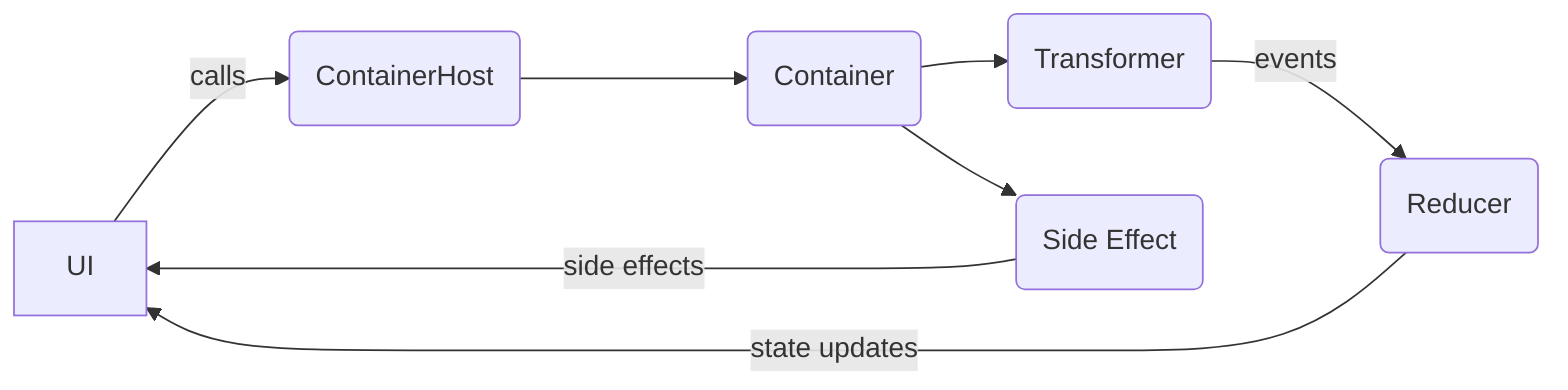 graph LR
	A[UI] -->|calls| B(ContainerHost)
	B --> C(Container)
	C --> D(Transformer)
	C --> D2(Side Effect)
	D2 -->|side effects| A
	D -->|events| E(Reducer)
	E -->|state updates| A
